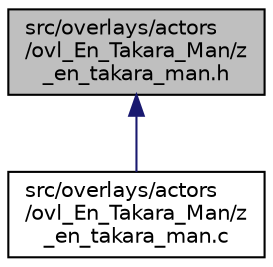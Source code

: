digraph "src/overlays/actors/ovl_En_Takara_Man/z_en_takara_man.h"
{
 // LATEX_PDF_SIZE
  edge [fontname="Helvetica",fontsize="10",labelfontname="Helvetica",labelfontsize="10"];
  node [fontname="Helvetica",fontsize="10",shape=record];
  Node1 [label="src/overlays/actors\l/ovl_En_Takara_Man/z\l_en_takara_man.h",height=0.2,width=0.4,color="black", fillcolor="grey75", style="filled", fontcolor="black",tooltip=" "];
  Node1 -> Node2 [dir="back",color="midnightblue",fontsize="10",style="solid",fontname="Helvetica"];
  Node2 [label="src/overlays/actors\l/ovl_En_Takara_Man/z\l_en_takara_man.c",height=0.2,width=0.4,color="black", fillcolor="white", style="filled",URL="$de/d84/z__en__takara__man_8c.html",tooltip=" "];
}
